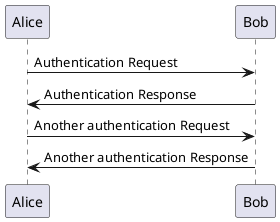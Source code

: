 @startuml s1
Alice -> Bob: Authentication Request
Bob -> Alice: Authentication Response

Alice -> Bob: Another authentication Request
Bob -> Alice: Another authentication Response
@enduml

' participant
' actor, boundary, control, entity, database
@startuml s2
actor Foo1
boundary Foo2
control Foo3
entity Foo4
database Foo5
collections Foo6

Foo1 -> Foo2 : To boundary
Foo1 -> Foo3 : To control
Foo1 -> Foo4 : To entity
Foo1 -> Foo5 : To database
Foo1 -> Foo6 : TO collections
@enduml

' rename a participant using the as keyword
@startuml s3
actor Bob #red
' The only difference between actor
'and participant is the drawing
participant Alice
participant "I have a really\nlong name" as L #99FF99
/' You can also declare:
participant L as "I have a really\nlong name" #99FF99
'/
Alice -> Bob: Authentication Request
Bob -> Alice: Authentication Response
Bob ->L: Log transaction
@enduml

' You can use ther order keyword to custome the print order of participant
@startuml s4
participant Last order 30
participant Middle order 20
participant First order 10
@enduml

' You can use quotes to define participants.
@startuml s5
Alice -> "Bob()" : Hello
"Bob()" -> "This is very\nlong" as Long
' You can also declare:
' "Bob()" -> Long as "This is very\nlong"
Long --> "Bob()" : ok
@enduml

' Message of Self
@startuml s6
Alice -> Alice: This is a signal to self.\nIt also demonstrates\nmultiline \ntext
@enduml

' Arrow styles
@startuml arrow
Bob ->x Alice
Bob -> Alice
Bob ->> Alice
Bob -\ Alice
Bob \\- Alice
Bob //-- Alice
Bob ->o Alice
Bob o\\-- Alice
Bob <-> Alice
Bob <->o Alice
@enduml

' Arrow color
@startuml arrow color
Bob -[#red]> Alice : hello
Alice -[#0000FF]->Bob : ok
@enduml

' Message number
@startuml message number
autonumber
Bob -> Alice : Authentication Request
Bob <- Alice : Authentication Response
@enduml

' Message number has init number
@startuml message number specific
autonumber
Bob -> Alice : Authentication Request
Bob <- Alice : Authentication Response
autonumber 15
Bob -> Alice : Another authentication Request
Bob <- Alice : Another authentication Response
autonumber 40 10
Bob -> Alice : Yet another authentication Request
Bob <- Alice : Yet another authentication Response
@enduml

' Message number style
@startuml message number style
autonumber "<b>[000]"
Bob -> Alice : Authentication Request
Bob <- Alice : Authentication Response
autonumber 15 "<b>(<u>##</u>)"
Bob -> Alice : Another authentication Request
Bob <- Alice : Another authentication Response
autonumber 40 10 "<font color=red><b>Message 0 "
Bob -> Alice : Yet another authentication Request
Bob <- Alice : Yet another authentication Response
@enduml

' Group message
@startuml group message
Alice -> Bob: Authentication Request
alt successful case
  Bob -> Alice: Authentication Accepted
else some kind of failure
  Bob -> Alice: Authentication Failure
  group My own label
    Alice -> Log : Log attack start
    loop 1000 times
      Alice -> Bob: DNS Attack
    end
    Alice -> Log : Log attack end
  end
else Another type of failure
  Bob -> Alice: Please repeat
end
@enduml